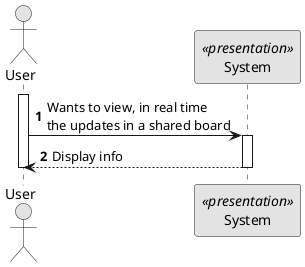 @startuml
'http://plantuml.com/skinparam.html
skinparam monochrome true
skinparam packageStyle rect
skinparam defaultFontName FG Virgil
skinparam shadowing false

autonumber

actor User as Actor
participant System as System <<presentation>>

activate Actor
    Actor -> System: Wants to view, in real time\nthe updates in a shared board
activate System
    System --> Actor: Display info
deactivate System

deactivate Actor

@enduml